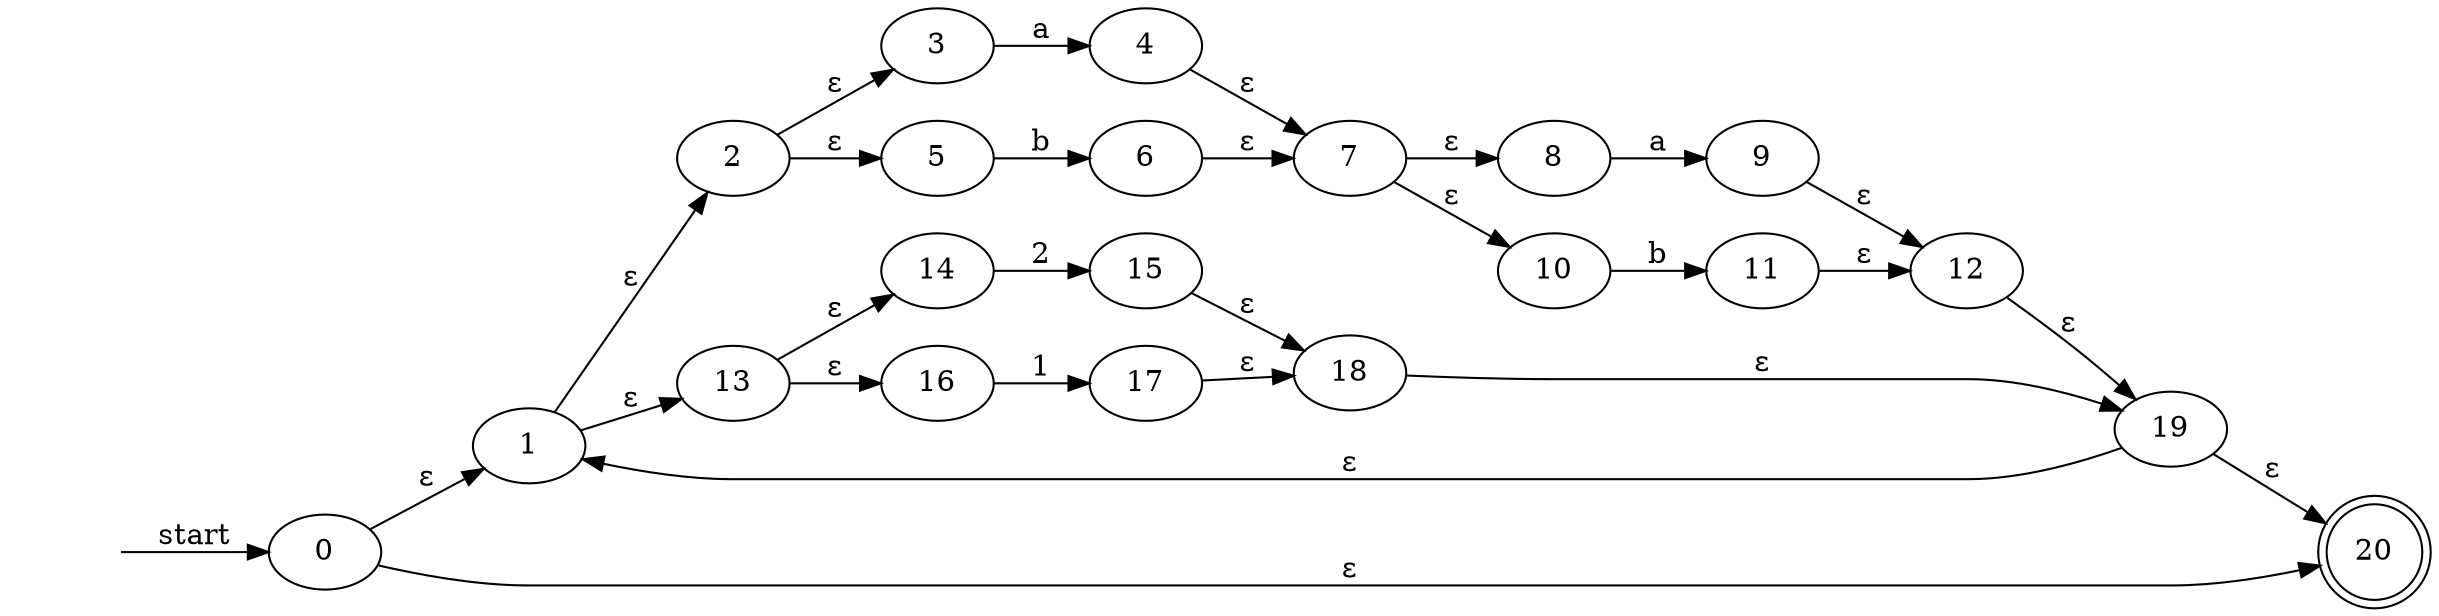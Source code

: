 digraph {
	graph [rankdir=LR]
	"" [shape=none style=invisible]
	"" -> 0 [label=start]
	1 [label=1]
	2 [label=2]
	3 [label=3]
	4 [label=4]
	5 [label=5]
	6 [label=6]
	7 [label=7]
	8 [label=8]
	9 [label=9]
	10 [label=10]
	11 [label=11]
	12 [label=12]
	13 [label=13]
	14 [label=14]
	15 [label=15]
	16 [label=16]
	17 [label=17]
	18 [label=18]
	19 [label=19]
	20 [label=20 shape=doublecircle]
	0 -> 1 [label="ε"]
	0 -> 20 [label="ε"]
	1 -> 2 [label="ε"]
	1 -> 13 [label="ε"]
	2 -> 3 [label="ε"]
	2 -> 5 [label="ε"]
	3 -> 4 [label=a]
	5 -> 6 [label=b]
	4 -> 7 [label="ε"]
	6 -> 7 [label="ε"]
	7 -> 8 [label="ε"]
	7 -> 10 [label="ε"]
	8 -> 9 [label=a]
	10 -> 11 [label=b]
	9 -> 12 [label="ε"]
	11 -> 12 [label="ε"]
	13 -> 14 [label="ε"]
	13 -> 16 [label="ε"]
	14 -> 15 [label=2]
	16 -> 17 [label=1]
	15 -> 18 [label="ε"]
	17 -> 18 [label="ε"]
	12 -> 19 [label="ε"]
	18 -> 19 [label="ε"]
	19 -> 1 [label="ε"]
	19 -> 20 [label="ε"]
}
